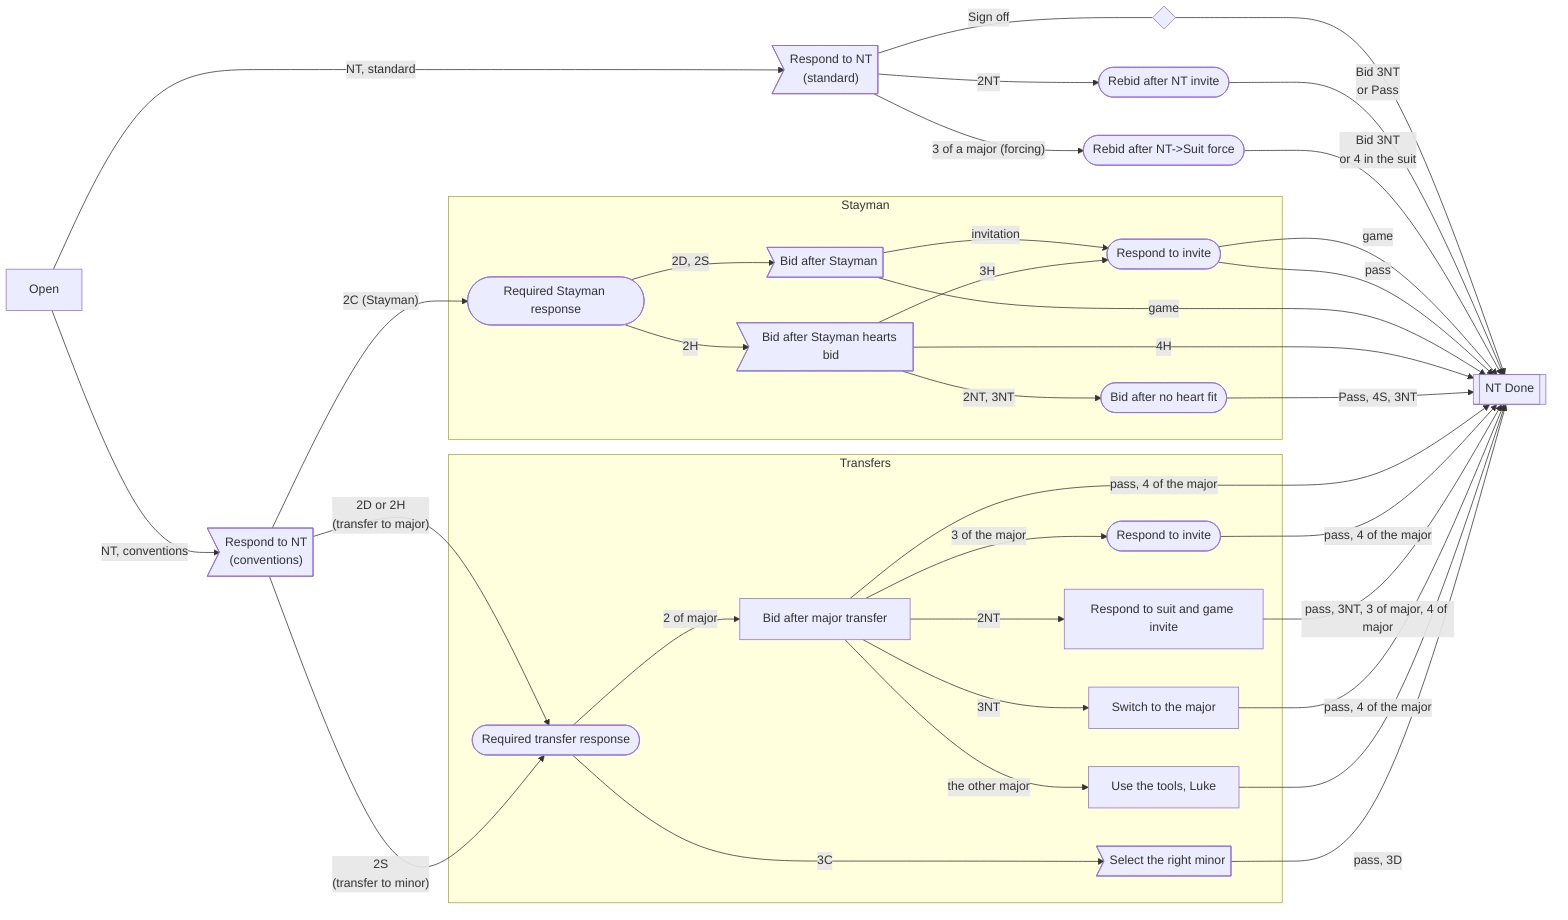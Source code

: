 flowchart LR
  Open[Open]
    Open -->|NT, standard| NTStandard>"Respond to NT\n(standard)"]
    Open -->|NT, conventions| NTConventions>"Respond to NT\n(conventions)"]

    NTStandard ---|"Sign off"| Spacer1{" "}
      Spacer1 --> NTDone[["NT Done"]]
    NTStandard -->|"2NT"| NTInvitational([Rebid after NT invite])
      NTInvitational -->|Bid 3NT\nor Pass| NTDone
    NTStandard -->|"3 of a major (forcing)"| NTForcing([Rebid after NT->Suit force])
      NTForcing -->|Bid 3NT\nor 4 in the suit| NTDone

    NTConventions -->|"2C (Stayman)"| Stayman([Required Stayman response])

  subgraph StaymanGraph [Stayman]
      Stayman -->|2D, 2S| StaymanNextBidSimple>Bid after Stayman]
        StaymanNextBidSimple -->|invitation| StaymanInviteRespond([Respond to invite])
      Stayman -->|2H| StaymanNextBidHearts>Bid after Stayman hearts bid]
        StaymanNextBidHearts -->|3H| StaymanInviteRespond
        StaymanNextBidHearts -->|2NT, 3NT| StaymanNoHeartFit([Bid after no heart fit])
  end
          StaymanInviteRespond -->|game| NTDone
          StaymanInviteRespond -->|pass| NTDone
        StaymanNextBidSimple -->|game| NTDone
        StaymanNextBidHearts -->|4H| NTDone
          StaymanNoHeartFit -->|Pass, 4S, 3NT| NTDone



    NTConventions -->|"2D or 2H\n(transfer to major)"| TransferResponse([Required transfer response])
    NTConventions -->|"2S\n(transfer to minor)"| TransferResponse

  subgraph Transfer [Transfers]
      TransferResponse -->|2 of major| TransferBid[Bid after major transfer]
        TransferBid -->|3 of the major| TransferInvite([Respond to invite])
        TransferBid -->|2NT| TransferSuitAndGameInvite[Respond to suit and game invite]

        TransferBid -->|3NT| TransferSwitchToMajor[Switch to the major]
        TransferBid -->|the other major| Tools[Use the tools, Luke]

      TransferResponse -->|3C| TransferMinor>Select the right minor]
  end
        TransferBid -->|pass, 4 of the major| NTDone
          TransferInvite -->|pass, 4 of the major| NTDone
          TransferSuitAndGameInvite -->|pass, 3NT, 3 of major, 4 of major| NTDone
          TransferSwitchToMajor -->|pass, 4 of the major| NTDone
          Tools --- NTDone
        TransferMinor -->|pass, 3D| NTDone